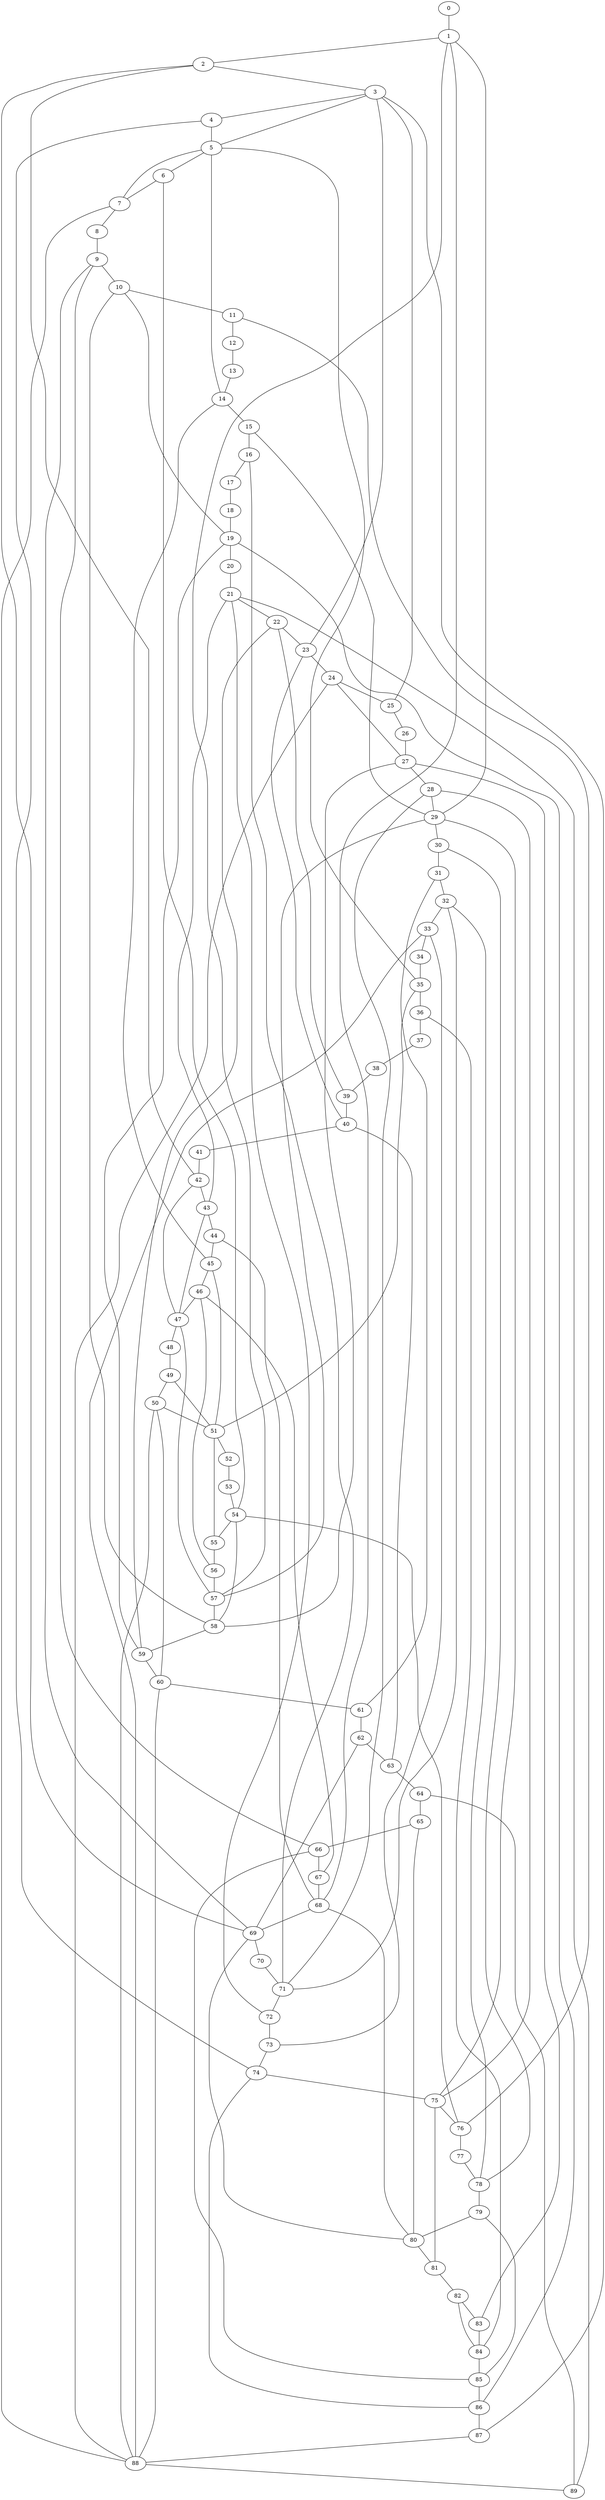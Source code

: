
graph graphname {
    0 -- 1
1 -- 2
1 -- 57
1 -- 68
1 -- 29
2 -- 3
2 -- 42
2 -- 69
3 -- 4
3 -- 25
3 -- 23
3 -- 5
3 -- 87
4 -- 5
4 -- 74
5 -- 6
5 -- 7
5 -- 14
5 -- 35
6 -- 7
6 -- 54
7 -- 8
7 -- 88
8 -- 9
9 -- 10
9 -- 66
9 -- 69
10 -- 11
10 -- 58
10 -- 19
11 -- 12
11 -- 76
12 -- 13
13 -- 14
14 -- 15
14 -- 45
15 -- 16
15 -- 29
16 -- 17
16 -- 71
17 -- 18
18 -- 19
19 -- 20
19 -- 59
19 -- 86
20 -- 21
21 -- 22
21 -- 89
21 -- 72
21 -- 43
22 -- 23
22 -- 59
22 -- 39
23 -- 24
23 -- 40
24 -- 25
24 -- 88
24 -- 27
25 -- 26
26 -- 27
27 -- 28
27 -- 83
27 -- 58
28 -- 29
28 -- 71
28 -- 75
29 -- 30
29 -- 75
29 -- 57
30 -- 31
30 -- 78
31 -- 32
31 -- 61
32 -- 33
32 -- 78
32 -- 71
33 -- 34
33 -- 88
33 -- 73
34 -- 35
35 -- 36
35 -- 51
36 -- 37
36 -- 84
37 -- 38
38 -- 39
39 -- 40
40 -- 41
40 -- 63
41 -- 42
42 -- 43
42 -- 47
43 -- 44
43 -- 47
44 -- 45
44 -- 68
45 -- 46
45 -- 51
46 -- 47
46 -- 67
46 -- 56
47 -- 48
47 -- 57
48 -- 49
49 -- 50
49 -- 51
50 -- 51
50 -- 60
50 -- 88
51 -- 52
51 -- 55
52 -- 53
53 -- 54
54 -- 55
54 -- 58
54 -- 76
55 -- 56
56 -- 57
57 -- 58
58 -- 59
59 -- 60
60 -- 61
60 -- 88
61 -- 62
62 -- 63
62 -- 69
63 -- 64
64 -- 65
64 -- 89
65 -- 66
65 -- 80
66 -- 67
66 -- 85
67 -- 68
68 -- 69
68 -- 80
69 -- 70
69 -- 80
70 -- 71
71 -- 72
72 -- 73
73 -- 74
74 -- 75
74 -- 86
75 -- 76
75 -- 81
76 -- 77
77 -- 78
78 -- 79
79 -- 80
79 -- 85
80 -- 81
81 -- 82
82 -- 83
82 -- 84
83 -- 84
84 -- 85
85 -- 86
86 -- 87
87 -- 88
88 -- 89

}
